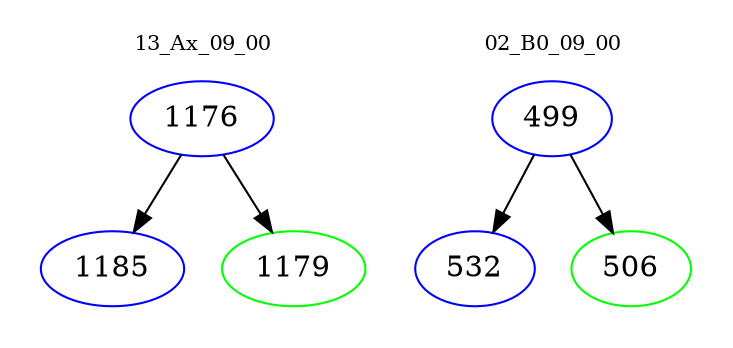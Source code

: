 digraph{
subgraph cluster_0 {
color = white
label = "13_Ax_09_00";
fontsize=10;
T0_1176 [label="1176", color="blue"]
T0_1176 -> T0_1185 [color="black"]
T0_1185 [label="1185", color="blue"]
T0_1176 -> T0_1179 [color="black"]
T0_1179 [label="1179", color="green"]
}
subgraph cluster_1 {
color = white
label = "02_B0_09_00";
fontsize=10;
T1_499 [label="499", color="blue"]
T1_499 -> T1_532 [color="black"]
T1_532 [label="532", color="blue"]
T1_499 -> T1_506 [color="black"]
T1_506 [label="506", color="green"]
}
}
